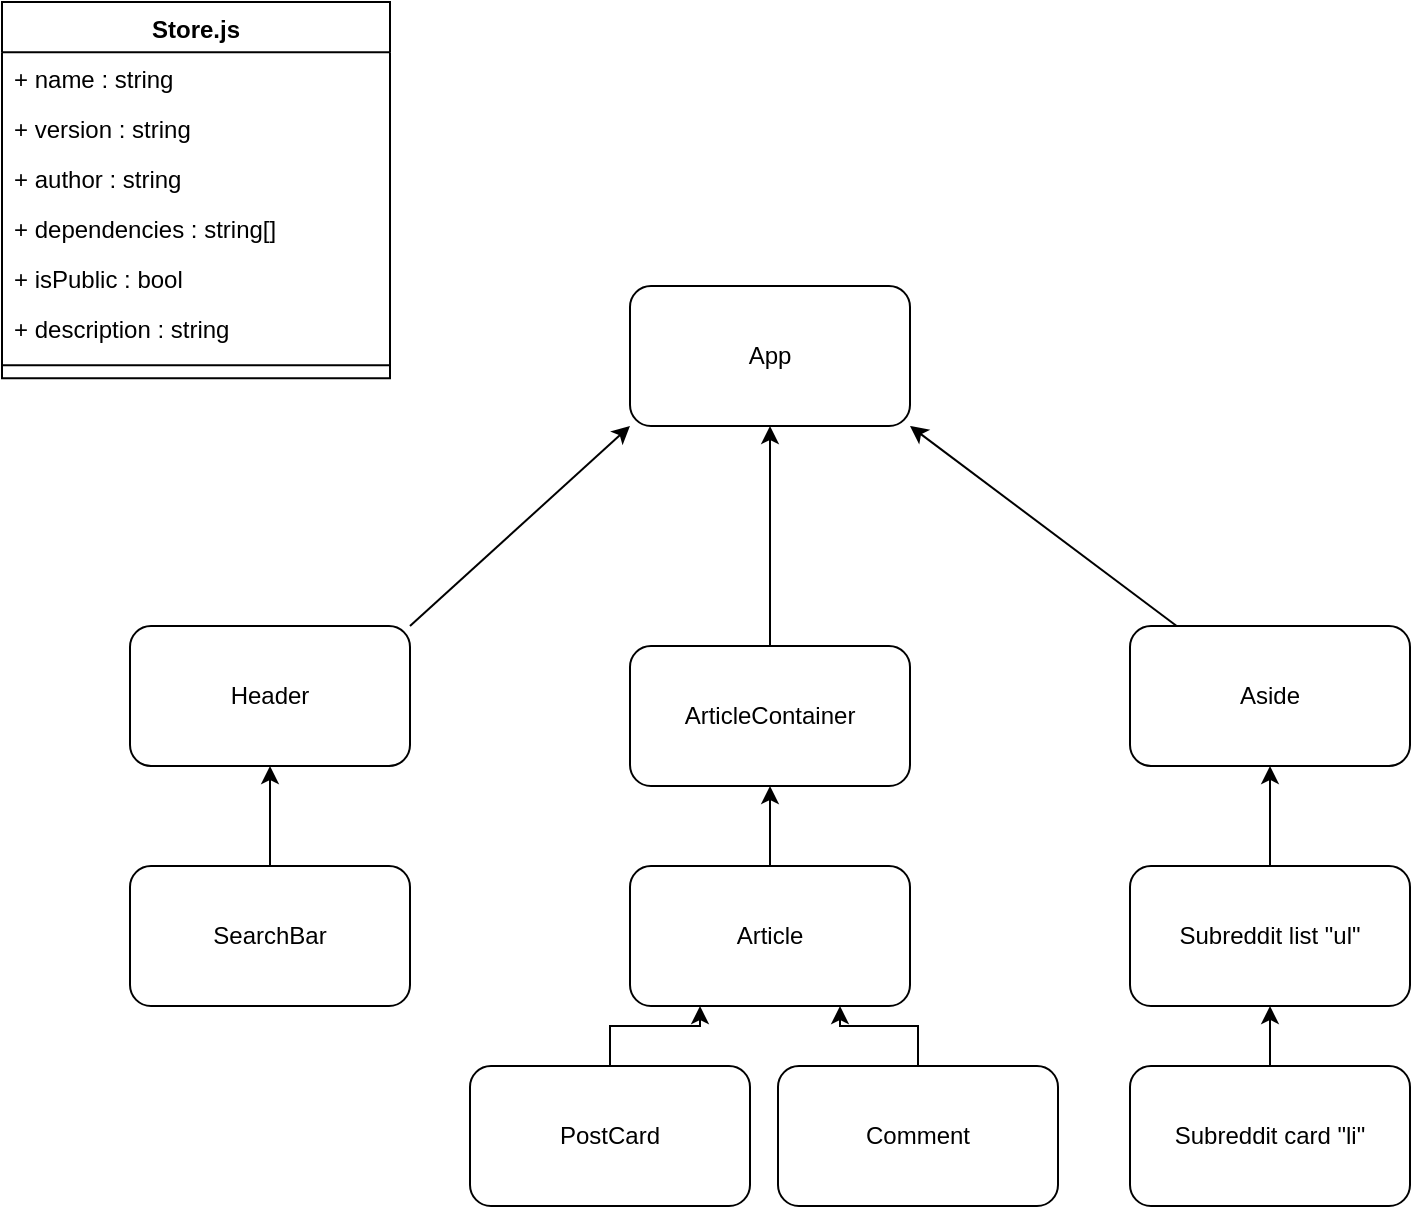 <mxfile>
    <diagram name="Sivu-1" id="5oFi4ZcT5pwp0T2xpWBY">
        <mxGraphModel dx="465" dy="723" grid="1" gridSize="10" guides="1" tooltips="1" connect="1" arrows="1" fold="1" page="1" pageScale="1" pageWidth="827" pageHeight="1169" math="0" shadow="0">
            <root>
                <mxCell id="0"/>
                <mxCell id="1" parent="0"/>
                <mxCell id="3TavXXkqEo7pSJpgyG1O-37" value="Store.js&#10;" style="swimlane;fontStyle=1;align=center;verticalAlign=top;childLayout=stackLayout;horizontal=1;startSize=25.067;horizontalStack=0;resizeParent=1;resizeParentMax=0;resizeLast=0;collapsible=0;marginBottom=0;" parent="1" vertex="1">
                    <mxGeometry x="26" y="8" width="194" height="188.067" as="geometry"/>
                </mxCell>
                <mxCell id="3TavXXkqEo7pSJpgyG1O-38" value="+ name : string" style="text;strokeColor=none;fillColor=none;align=left;verticalAlign=top;spacingLeft=4;spacingRight=4;overflow=hidden;rotatable=0;points=[[0,0.5],[1,0.5]];portConstraint=eastwest;" parent="3TavXXkqEo7pSJpgyG1O-37" vertex="1">
                    <mxGeometry y="25.067" width="194" height="25" as="geometry"/>
                </mxCell>
                <mxCell id="3TavXXkqEo7pSJpgyG1O-39" value="+ version : string" style="text;strokeColor=none;fillColor=none;align=left;verticalAlign=top;spacingLeft=4;spacingRight=4;overflow=hidden;rotatable=0;points=[[0,0.5],[1,0.5]];portConstraint=eastwest;" parent="3TavXXkqEo7pSJpgyG1O-37" vertex="1">
                    <mxGeometry y="50.067" width="194" height="25" as="geometry"/>
                </mxCell>
                <mxCell id="3TavXXkqEo7pSJpgyG1O-40" value="+ author : string" style="text;strokeColor=none;fillColor=none;align=left;verticalAlign=top;spacingLeft=4;spacingRight=4;overflow=hidden;rotatable=0;points=[[0,0.5],[1,0.5]];portConstraint=eastwest;" parent="3TavXXkqEo7pSJpgyG1O-37" vertex="1">
                    <mxGeometry y="75.067" width="194" height="25" as="geometry"/>
                </mxCell>
                <mxCell id="3TavXXkqEo7pSJpgyG1O-41" value="+ dependencies : string[]" style="text;strokeColor=none;fillColor=none;align=left;verticalAlign=top;spacingLeft=4;spacingRight=4;overflow=hidden;rotatable=0;points=[[0,0.5],[1,0.5]];portConstraint=eastwest;" parent="3TavXXkqEo7pSJpgyG1O-37" vertex="1">
                    <mxGeometry y="100.067" width="194" height="25" as="geometry"/>
                </mxCell>
                <mxCell id="3TavXXkqEo7pSJpgyG1O-42" value="+ isPublic : bool" style="text;strokeColor=none;fillColor=none;align=left;verticalAlign=top;spacingLeft=4;spacingRight=4;overflow=hidden;rotatable=0;points=[[0,0.5],[1,0.5]];portConstraint=eastwest;" parent="3TavXXkqEo7pSJpgyG1O-37" vertex="1">
                    <mxGeometry y="125.067" width="194" height="25" as="geometry"/>
                </mxCell>
                <mxCell id="3TavXXkqEo7pSJpgyG1O-43" value="+ description : string" style="text;strokeColor=none;fillColor=none;align=left;verticalAlign=top;spacingLeft=4;spacingRight=4;overflow=hidden;rotatable=0;points=[[0,0.5],[1,0.5]];portConstraint=eastwest;" parent="3TavXXkqEo7pSJpgyG1O-37" vertex="1">
                    <mxGeometry y="150.067" width="194" height="25" as="geometry"/>
                </mxCell>
                <mxCell id="3TavXXkqEo7pSJpgyG1O-44" style="line;strokeWidth=1;fillColor=none;align=left;verticalAlign=middle;spacingTop=-1;spacingLeft=3;spacingRight=3;rotatable=0;labelPosition=right;points=[];portConstraint=eastwest;strokeColor=inherit;" parent="3TavXXkqEo7pSJpgyG1O-37" vertex="1">
                    <mxGeometry y="175.067" width="194" height="13" as="geometry"/>
                </mxCell>
                <mxCell id="3TavXXkqEo7pSJpgyG1O-108" value="App" style="rounded=1;whiteSpace=wrap;html=1;" parent="1" vertex="1">
                    <mxGeometry x="340" y="150" width="140" height="70" as="geometry"/>
                </mxCell>
                <mxCell id="3TavXXkqEo7pSJpgyG1O-120" style="rounded=0;orthogonalLoop=1;jettySize=auto;html=1;exitX=1;exitY=0;exitDx=0;exitDy=0;entryX=0;entryY=1;entryDx=0;entryDy=0;" parent="1" source="3TavXXkqEo7pSJpgyG1O-109" target="3TavXXkqEo7pSJpgyG1O-108" edge="1">
                    <mxGeometry relative="1" as="geometry"/>
                </mxCell>
                <mxCell id="3TavXXkqEo7pSJpgyG1O-109" value="Header" style="rounded=1;whiteSpace=wrap;html=1;" parent="1" vertex="1">
                    <mxGeometry x="90" y="320" width="140" height="70" as="geometry"/>
                </mxCell>
                <mxCell id="3TavXXkqEo7pSJpgyG1O-123" style="edgeStyle=orthogonalEdgeStyle;rounded=0;orthogonalLoop=1;jettySize=auto;html=1;" parent="1" source="3TavXXkqEo7pSJpgyG1O-110" target="3TavXXkqEo7pSJpgyG1O-109" edge="1">
                    <mxGeometry relative="1" as="geometry"/>
                </mxCell>
                <mxCell id="3TavXXkqEo7pSJpgyG1O-110" value="SearchBar" style="rounded=1;whiteSpace=wrap;html=1;" parent="1" vertex="1">
                    <mxGeometry x="90" y="440" width="140" height="70" as="geometry"/>
                </mxCell>
                <mxCell id="3" style="edgeStyle=none;html=1;entryX=0.5;entryY=1;entryDx=0;entryDy=0;" parent="1" source="3TavXXkqEo7pSJpgyG1O-111" target="2" edge="1">
                    <mxGeometry relative="1" as="geometry"/>
                </mxCell>
                <mxCell id="3TavXXkqEo7pSJpgyG1O-111" value="Article" style="rounded=1;whiteSpace=wrap;html=1;" parent="1" vertex="1">
                    <mxGeometry x="340" y="440" width="140" height="70" as="geometry"/>
                </mxCell>
                <mxCell id="3TavXXkqEo7pSJpgyG1O-122" style="rounded=0;orthogonalLoop=1;jettySize=auto;html=1;entryX=1;entryY=1;entryDx=0;entryDy=0;" parent="1" source="3TavXXkqEo7pSJpgyG1O-112" target="3TavXXkqEo7pSJpgyG1O-108" edge="1">
                    <mxGeometry relative="1" as="geometry"/>
                </mxCell>
                <mxCell id="3TavXXkqEo7pSJpgyG1O-112" value="Aside" style="rounded=1;whiteSpace=wrap;html=1;" parent="1" vertex="1">
                    <mxGeometry x="590" y="320" width="140" height="70" as="geometry"/>
                </mxCell>
                <mxCell id="3TavXXkqEo7pSJpgyG1O-124" style="edgeStyle=orthogonalEdgeStyle;rounded=0;orthogonalLoop=1;jettySize=auto;html=1;entryX=0.25;entryY=1;entryDx=0;entryDy=0;" parent="1" source="3TavXXkqEo7pSJpgyG1O-113" target="3TavXXkqEo7pSJpgyG1O-111" edge="1">
                    <mxGeometry relative="1" as="geometry"/>
                </mxCell>
                <mxCell id="3TavXXkqEo7pSJpgyG1O-113" value="PostCard" style="rounded=1;whiteSpace=wrap;html=1;" parent="1" vertex="1">
                    <mxGeometry x="260" y="540" width="140" height="70" as="geometry"/>
                </mxCell>
                <mxCell id="3TavXXkqEo7pSJpgyG1O-126" style="edgeStyle=orthogonalEdgeStyle;rounded=0;orthogonalLoop=1;jettySize=auto;html=1;" parent="1" source="3TavXXkqEo7pSJpgyG1O-125" target="3TavXXkqEo7pSJpgyG1O-112" edge="1">
                    <mxGeometry relative="1" as="geometry"/>
                </mxCell>
                <mxCell id="3TavXXkqEo7pSJpgyG1O-125" value="Subreddit list &quot;ul&quot;" style="rounded=1;whiteSpace=wrap;html=1;" parent="1" vertex="1">
                    <mxGeometry x="590" y="440" width="140" height="70" as="geometry"/>
                </mxCell>
                <mxCell id="3TavXXkqEo7pSJpgyG1O-128" style="edgeStyle=orthogonalEdgeStyle;rounded=0;orthogonalLoop=1;jettySize=auto;html=1;entryX=0.75;entryY=1;entryDx=0;entryDy=0;" parent="1" source="3TavXXkqEo7pSJpgyG1O-127" target="3TavXXkqEo7pSJpgyG1O-111" edge="1">
                    <mxGeometry relative="1" as="geometry"/>
                </mxCell>
                <mxCell id="3TavXXkqEo7pSJpgyG1O-127" value="Comment" style="rounded=1;whiteSpace=wrap;html=1;" parent="1" vertex="1">
                    <mxGeometry x="414" y="540" width="140" height="70" as="geometry"/>
                </mxCell>
                <mxCell id="3TavXXkqEo7pSJpgyG1O-130" style="edgeStyle=orthogonalEdgeStyle;rounded=0;orthogonalLoop=1;jettySize=auto;html=1;" parent="1" source="3TavXXkqEo7pSJpgyG1O-129" target="3TavXXkqEo7pSJpgyG1O-125" edge="1">
                    <mxGeometry relative="1" as="geometry"/>
                </mxCell>
                <mxCell id="3TavXXkqEo7pSJpgyG1O-129" value="Subreddit card &quot;li&quot;" style="rounded=1;whiteSpace=wrap;html=1;" parent="1" vertex="1">
                    <mxGeometry x="590" y="540" width="140" height="70" as="geometry"/>
                </mxCell>
                <mxCell id="4" style="edgeStyle=none;html=1;" parent="1" source="2" target="3TavXXkqEo7pSJpgyG1O-108" edge="1">
                    <mxGeometry relative="1" as="geometry"/>
                </mxCell>
                <mxCell id="2" value="ArticleContainer" style="rounded=1;whiteSpace=wrap;html=1;" parent="1" vertex="1">
                    <mxGeometry x="340" y="330" width="140" height="70" as="geometry"/>
                </mxCell>
            </root>
        </mxGraphModel>
    </diagram>
</mxfile>